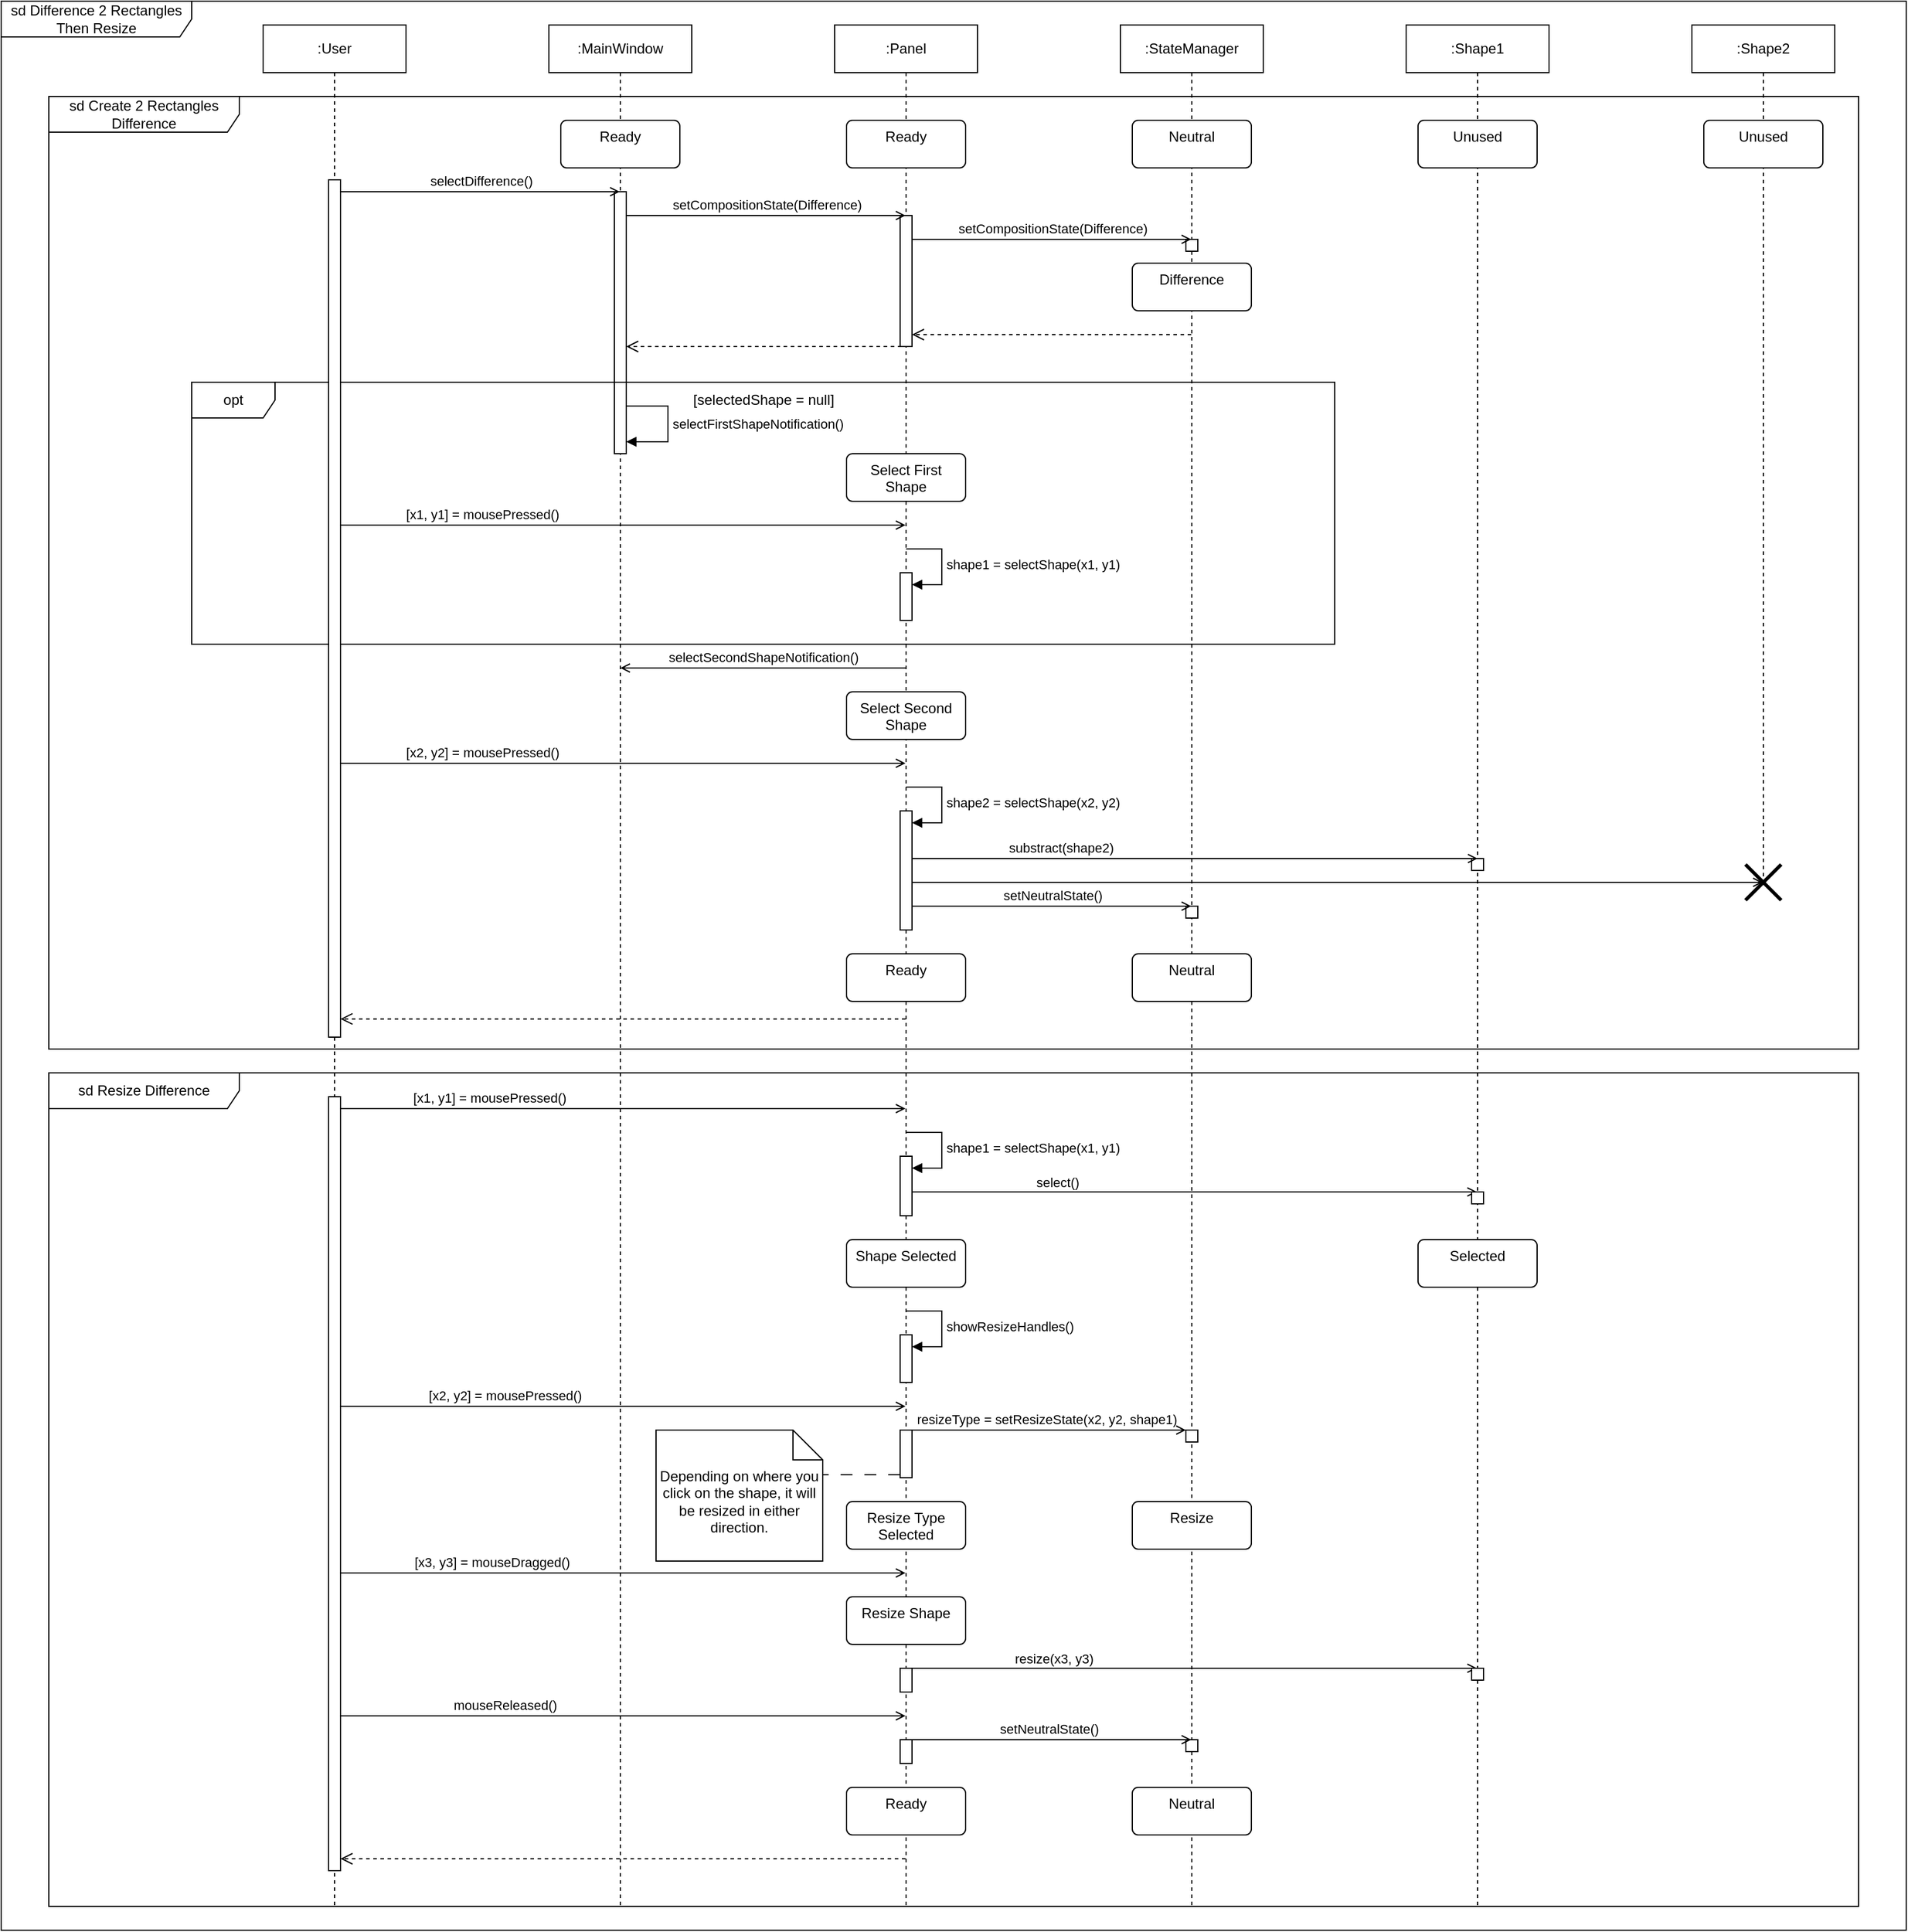 <mxfile version="24.2.5" type="device">
  <diagram name="Page-1" id="2YBvvXClWsGukQMizWep">
    <mxGraphModel dx="2369" dy="1240" grid="1" gridSize="10" guides="1" tooltips="1" connect="1" arrows="1" fold="1" page="1" pageScale="1" pageWidth="850" pageHeight="1100" math="0" shadow="0">
      <root>
        <mxCell id="0" />
        <mxCell id="1" parent="0" />
        <mxCell id="RvZzmOZLVqUPOCZEMB7k-1" value="sd Create 2 Rectangles Difference" style="shape=umlFrame;whiteSpace=wrap;html=1;pointerEvents=0;recursiveResize=0;container=1;collapsible=0;width=160;" parent="1" vertex="1">
          <mxGeometry x="80" y="120" width="1520" height="800" as="geometry" />
        </mxCell>
        <mxCell id="RvZzmOZLVqUPOCZEMB7k-22" value="sd Difference 2 Rectangles Then Resize" style="shape=umlFrame;whiteSpace=wrap;html=1;pointerEvents=0;recursiveResize=0;container=1;collapsible=0;width=160;" parent="1" vertex="1">
          <mxGeometry x="40" y="40" width="1600" height="1620" as="geometry" />
        </mxCell>
        <mxCell id="aM9ryv3xv72pqoxQDRHE-1" value=":User" style="shape=umlLifeline;perimeter=lifelinePerimeter;whiteSpace=wrap;html=1;container=0;dropTarget=0;collapsible=0;recursiveResize=0;outlineConnect=0;portConstraint=eastwest;newEdgeStyle={&quot;edgeStyle&quot;:&quot;elbowEdgeStyle&quot;,&quot;elbow&quot;:&quot;vertical&quot;,&quot;curved&quot;:0,&quot;rounded&quot;:0};" parent="RvZzmOZLVqUPOCZEMB7k-22" vertex="1">
          <mxGeometry x="220" y="20" width="120" height="1580" as="geometry" />
        </mxCell>
        <mxCell id="aM9ryv3xv72pqoxQDRHE-5" value=":MainWindow" style="shape=umlLifeline;perimeter=lifelinePerimeter;whiteSpace=wrap;html=1;container=0;dropTarget=0;collapsible=0;recursiveResize=0;outlineConnect=0;portConstraint=eastwest;newEdgeStyle={&quot;edgeStyle&quot;:&quot;elbowEdgeStyle&quot;,&quot;elbow&quot;:&quot;vertical&quot;,&quot;curved&quot;:0,&quot;rounded&quot;:0};" parent="RvZzmOZLVqUPOCZEMB7k-22" vertex="1">
          <mxGeometry x="460" y="20" width="120" height="1580" as="geometry" />
        </mxCell>
        <mxCell id="_sQcVhnUuHWcyrZq2clb-28" value="&lt;span style=&quot;color: rgba(0, 0, 0, 0); font-family: monospace; font-size: 0px; text-align: start;&quot;&gt;%3CmxGraphModel%3E%3Croot%3E%3CmxCell%20id%3D%220%22%2F%3E%3CmxCell%20id%3D%221%22%20parent%3D%220%22%2F%3E%3CmxCell%20id%3D%222%22%20value%3D%22%22%20style%3D%22html%3D1%3Bpoints%3D%5B%5B0%2C0%2C0%2C0%2C5%5D%2C%5B0%2C1%2C0%2C0%2C-5%5D%2C%5B1%2C0%2C0%2C0%2C5%5D%2C%5B1%2C1%2C0%2C0%2C-5%5D%5D%3Bperimeter%3DorthogonalPerimeter%3BoutlineConnect%3D0%3BtargetShapes%3DumlLifeline%3BportConstraint%3Deastwest%3BnewEdgeStyle%3D%7B%26quot%3Bcurved%26quot%3B%3A0%2C%26quot%3Brounded%26quot%3B%3A0%7D%3B%22%20vertex%3D%221%22%20parent%3D%221%22%3E%3CmxGeometry%20x%3D%22315%22%20y%3D%22180%22%20width%3D%2210%22%20height%3D%22110%22%20as%3D%22geometry%22%2F%3E%3C%2FmxCell%3E%3C%2Froot%3E%3C%2FmxGraphModel%3E&lt;/span&gt;" style="html=1;points=[[0,0,0,0,5],[0,1,0,0,-5],[1,0,0,0,5],[1,1,0,0,-5]];perimeter=orthogonalPerimeter;outlineConnect=0;targetShapes=umlLifeline;portConstraint=eastwest;newEdgeStyle={&quot;curved&quot;:0,&quot;rounded&quot;:0};" parent="aM9ryv3xv72pqoxQDRHE-5" vertex="1">
          <mxGeometry x="55" y="140" width="10" height="220" as="geometry" />
        </mxCell>
        <mxCell id="_sQcVhnUuHWcyrZq2clb-52" value="selectFirstShapeNotification()" style="html=1;align=left;spacingLeft=2;endArrow=block;rounded=0;edgeStyle=orthogonalEdgeStyle;curved=0;rounded=0;" parent="aM9ryv3xv72pqoxQDRHE-5" source="_sQcVhnUuHWcyrZq2clb-28" target="_sQcVhnUuHWcyrZq2clb-28" edge="1">
          <mxGeometry relative="1" as="geometry">
            <mxPoint x="70" y="320" as="sourcePoint" />
            <Array as="points">
              <mxPoint x="100" y="320" />
              <mxPoint x="100" y="350" />
            </Array>
            <mxPoint x="75" y="350" as="targetPoint" />
          </mxGeometry>
        </mxCell>
        <mxCell id="RvZzmOZLVqUPOCZEMB7k-5" value="selectDifference()" style="html=1;verticalAlign=bottom;labelBackgroundColor=none;endArrow=open;endFill=0;rounded=0;" parent="RvZzmOZLVqUPOCZEMB7k-22" source="_sQcVhnUuHWcyrZq2clb-26" target="aM9ryv3xv72pqoxQDRHE-5" edge="1">
          <mxGeometry width="160" relative="1" as="geometry">
            <mxPoint x="280" y="160" as="sourcePoint" />
            <mxPoint x="520" y="160" as="targetPoint" />
            <Array as="points">
              <mxPoint x="400.5" y="160" />
            </Array>
            <mxPoint as="offset" />
          </mxGeometry>
        </mxCell>
        <mxCell id="5ZPEw8xnqNuzQEx_Yz8Z-1" value="Ready" style="html=1;align=center;verticalAlign=top;rounded=1;absoluteArcSize=1;arcSize=10;dashed=0;whiteSpace=wrap;direction=west;movable=1;resizable=1;rotatable=1;deletable=1;editable=1;locked=0;connectable=1;" parent="RvZzmOZLVqUPOCZEMB7k-22" vertex="1">
          <mxGeometry x="470" y="100" width="100" height="40" as="geometry" />
        </mxCell>
        <mxCell id="RvZzmOZLVqUPOCZEMB7k-20" value="sd Resize Difference" style="shape=umlFrame;whiteSpace=wrap;html=1;pointerEvents=0;recursiveResize=0;container=1;collapsible=0;width=160;" parent="RvZzmOZLVqUPOCZEMB7k-22" vertex="1">
          <mxGeometry x="40" y="900" width="1520" height="700" as="geometry" />
        </mxCell>
        <mxCell id="xPb3FiOIvuONXd7DkFFr-1" value="Depending on where you click on the shape, it will be resized in either direction." style="shape=note2;boundedLbl=1;whiteSpace=wrap;html=1;size=25;verticalAlign=top;align=center;" parent="RvZzmOZLVqUPOCZEMB7k-20" vertex="1">
          <mxGeometry x="510" y="300" width="140" height="110" as="geometry" />
        </mxCell>
        <mxCell id="_sQcVhnUuHWcyrZq2clb-43" value="" style="html=1;points=[[0,0,0,0,5],[0,1,0,0,-5],[1,0,0,0,5],[1,1,0,0,-5]];perimeter=orthogonalPerimeter;outlineConnect=0;targetShapes=umlLifeline;portConstraint=eastwest;newEdgeStyle={&quot;curved&quot;:0,&quot;rounded&quot;:0};" parent="RvZzmOZLVqUPOCZEMB7k-20" vertex="1">
          <mxGeometry x="235" y="20" width="10" height="650" as="geometry" />
        </mxCell>
        <mxCell id="RvZzmOZLVqUPOCZEMB7k-43" value="[x1, y1] = mousePressed()" style="html=1;verticalAlign=bottom;labelBackgroundColor=none;endArrow=open;endFill=0;rounded=0;" parent="RvZzmOZLVqUPOCZEMB7k-20" target="cvv2gjDd5h_YezwKQYWX-1" edge="1">
          <mxGeometry x="-0.473" width="160" relative="1" as="geometry">
            <mxPoint x="244.998" y="30" as="sourcePoint" />
            <mxPoint x="484.19" y="30" as="targetPoint" />
            <Array as="points">
              <mxPoint x="371.7" y="30" />
            </Array>
            <mxPoint as="offset" />
          </mxGeometry>
        </mxCell>
        <mxCell id="_sQcVhnUuHWcyrZq2clb-44" value="select()" style="html=1;verticalAlign=bottom;labelBackgroundColor=none;endArrow=open;endFill=0;rounded=0;" parent="RvZzmOZLVqUPOCZEMB7k-20" edge="1">
          <mxGeometry x="-0.487" y="-1" width="160" relative="1" as="geometry">
            <mxPoint x="725.0" y="100.0" as="sourcePoint" />
            <mxPoint x="1199.5" y="100.0" as="targetPoint" />
            <Array as="points">
              <mxPoint x="846.7" y="100" />
            </Array>
            <mxPoint as="offset" />
          </mxGeometry>
        </mxCell>
        <mxCell id="RvZzmOZLVqUPOCZEMB7k-57" value="[x3, y3] = mouseDragged()" style="html=1;verticalAlign=bottom;labelBackgroundColor=none;endArrow=open;endFill=0;rounded=0;" parent="RvZzmOZLVqUPOCZEMB7k-20" edge="1">
          <mxGeometry x="-0.466" width="160" relative="1" as="geometry">
            <mxPoint x="245.004" y="420" as="sourcePoint" />
            <mxPoint x="719.5" y="420.0" as="targetPoint" />
            <Array as="points">
              <mxPoint x="371.68" y="420" />
            </Array>
            <mxPoint as="offset" />
          </mxGeometry>
        </mxCell>
        <mxCell id="RvZzmOZLVqUPOCZEMB7k-53" value="[x2, y2] = mousePressed()" style="html=1;verticalAlign=bottom;labelBackgroundColor=none;endArrow=open;endFill=0;rounded=0;" parent="RvZzmOZLVqUPOCZEMB7k-20" edge="1">
          <mxGeometry x="-0.42" width="160" relative="1" as="geometry">
            <mxPoint x="245.004" y="280" as="sourcePoint" />
            <mxPoint x="719.51" y="280.0" as="targetPoint" />
            <Array as="points">
              <mxPoint x="382.69" y="280" />
            </Array>
            <mxPoint as="offset" />
          </mxGeometry>
        </mxCell>
        <mxCell id="_sQcVhnUuHWcyrZq2clb-68" value="resize(x3, y3)" style="html=1;verticalAlign=bottom;labelBackgroundColor=none;endArrow=open;endFill=0;rounded=0;" parent="RvZzmOZLVqUPOCZEMB7k-20" target="_sQcVhnUuHWcyrZq2clb-8" edge="1">
          <mxGeometry x="-0.487" y="-1" width="160" relative="1" as="geometry">
            <mxPoint x="721.0" y="500.0" as="sourcePoint" />
            <mxPoint x="1195.5" y="500.0" as="targetPoint" />
            <Array as="points">
              <mxPoint x="842.7" y="500" />
            </Array>
            <mxPoint as="offset" />
          </mxGeometry>
        </mxCell>
        <mxCell id="_sQcVhnUuHWcyrZq2clb-70" value="mouseReleased()" style="html=1;verticalAlign=bottom;labelBackgroundColor=none;endArrow=open;endFill=0;rounded=0;" parent="RvZzmOZLVqUPOCZEMB7k-20" edge="1">
          <mxGeometry x="-0.42" width="160" relative="1" as="geometry">
            <mxPoint x="245.004" y="540" as="sourcePoint" />
            <mxPoint x="719.51" y="540.0" as="targetPoint" />
            <Array as="points">
              <mxPoint x="382.69" y="540" />
            </Array>
            <mxPoint as="offset" />
          </mxGeometry>
        </mxCell>
        <mxCell id="_sQcVhnUuHWcyrZq2clb-78" value="" style="html=1;verticalAlign=bottom;endArrow=open;dashed=1;endSize=8;curved=0;rounded=0;" parent="RvZzmOZLVqUPOCZEMB7k-20" target="_sQcVhnUuHWcyrZq2clb-43" edge="1">
          <mxGeometry relative="1" as="geometry">
            <mxPoint x="719.5" y="660" as="sourcePoint" />
            <mxPoint x="245" y="660" as="targetPoint" />
          </mxGeometry>
        </mxCell>
        <mxCell id="cvv2gjDd5h_YezwKQYWX-1" value=":Panel" style="shape=umlLifeline;perimeter=lifelinePerimeter;whiteSpace=wrap;html=1;container=0;dropTarget=0;collapsible=0;recursiveResize=0;outlineConnect=0;portConstraint=eastwest;newEdgeStyle={&quot;edgeStyle&quot;:&quot;elbowEdgeStyle&quot;,&quot;elbow&quot;:&quot;vertical&quot;,&quot;curved&quot;:0,&quot;rounded&quot;:0};" parent="RvZzmOZLVqUPOCZEMB7k-22" vertex="1">
          <mxGeometry x="700" y="20" width="120" height="1580" as="geometry" />
        </mxCell>
        <mxCell id="_sQcVhnUuHWcyrZq2clb-7" value="" style="html=1;points=[[0,0,0,0,5],[0,1,0,0,-5],[1,0,0,0,5],[1,1,0,0,-5]];perimeter=orthogonalPerimeter;outlineConnect=0;targetShapes=umlLifeline;portConstraint=eastwest;newEdgeStyle={&quot;curved&quot;:0,&quot;rounded&quot;:0};" parent="cvv2gjDd5h_YezwKQYWX-1" vertex="1">
          <mxGeometry x="55" y="660" width="10" height="100" as="geometry" />
        </mxCell>
        <mxCell id="_sQcVhnUuHWcyrZq2clb-29" value="&lt;span style=&quot;color: rgba(0, 0, 0, 0); font-family: monospace; font-size: 0px; text-align: start;&quot;&gt;%3CmxGraphModel%3E%3Croot%3E%3CmxCell%20id%3D%220%22%2F%3E%3CmxCell%20id%3D%221%22%20parent%3D%220%22%2F%3E%3CmxCell%20id%3D%222%22%20value%3D%22%22%20style%3D%22html%3D1%3Bpoints%3D%5B%5B0%2C0%2C0%2C0%2C5%5D%2C%5B0%2C1%2C0%2C0%2C-5%5D%2C%5B1%2C0%2C0%2C0%2C5%5D%2C%5B1%2C1%2C0%2C0%2C-5%5D%5D%3Bperimeter%3DorthogonalPerimeter%3BoutlineConnect%3D0%3BtargetShapes%3DumlLifeline%3BportConstraint%3Deastwest%3BnewEdgeStyle%3D%7B%26quot%3Bcurved%26quot%3B%3A0%2C%26quot%3Brounded%26quot%3B%3A0%7D%3B%22%20vertex%3D%221%22%20parent%3D%221%22%3E%3CmxGeometry%20x%3D%22315%22%20y%3D%22180%22%20width%3D%2210%22%20height%3D%22110%22%20as%3D%22geometry%22%2F%3E%3C%2FmxCell%3E%3C%2Froot%3E%3C%2FmxGraphModel%3E&lt;/span&gt;&lt;span style=&quot;color: rgba(0, 0, 0, 0); font-family: monospace; font-size: 0px; text-align: start;&quot;&gt;%3CmxGraphModel%3E%3Croot%3E%3CmxCell%20id%3D%220%22%2F%3E%3CmxCell%20id%3D%221%22%20parent%3D%220%22%2F%3E%3CmxCell%20id%3D%222%22%20value%3D%22%22%20style%3D%22html%3D1%3Bpoints%3D%5B%5B0%2C0%2C0%2C0%2C5%5D%2C%5B0%2C1%2C0%2C0%2C-5%5D%2C%5B1%2C0%2C0%2C0%2C5%5D%2C%5B1%2C1%2C0%2C0%2C-5%5D%5D%3Bperimeter%3DorthogonalPerimeter%3BoutlineConnect%3D0%3BtargetShapes%3DumlLifeline%3BportConstraint%3Deastwest%3BnewEdgeStyle%3D%7B%26quot%3Bcurved%26quot%3B%3A0%2C%26quot%3Brounded%26quot%3B%3A0%7D%3B%22%20vertex%3D%221%22%20parent%3D%221%22%3E%3CmxGeometry%20x%3D%22315%22%20y%3D%22180%22%20width%3D%2210%22%20height%3D%22110%22%20as%3D%22geometry%22%2F%3E%3C%2FmxCell%3E%3C%2Froot%3E%3C%2FmxGraphModel%3E&lt;/span&gt;" style="html=1;points=[[0,0,0,0,5],[0,1,0,0,-5],[1,0,0,0,5],[1,1,0,0,-5]];perimeter=orthogonalPerimeter;outlineConnect=0;targetShapes=umlLifeline;portConstraint=eastwest;newEdgeStyle={&quot;curved&quot;:0,&quot;rounded&quot;:0};" parent="cvv2gjDd5h_YezwKQYWX-1" vertex="1">
          <mxGeometry x="55" y="160" width="10" height="110" as="geometry" />
        </mxCell>
        <mxCell id="RvZzmOZLVqUPOCZEMB7k-44" value="&lt;span style=&quot;color: rgba(0, 0, 0, 0); font-family: monospace; font-size: 0px; text-align: start;&quot;&gt;%3CmxGraphModel%3E%3Croot%3E%3CmxCell%20id%3D%220%22%2F%3E%3CmxCell%20id%3D%221%22%20parent%3D%220%22%2F%3E%3CmxCell%20id%3D%222%22%20value%3D%22setNeutralState()%22%20style%3D%22html%3D1%3BverticalAlign%3Dbottom%3BlabelBackgroundColor%3Dnone%3BendArrow%3Dopen%3BendFill%3D0%3Brounded%3D0%3B%22%20edge%3D%221%22%20parent%3D%221%22%3E%3CmxGeometry%20width%3D%22160%22%20relative%3D%221%22%20as%3D%22geometry%22%3E%3CmxPoint%20x%3D%22805%22%20y%3D%22800%22%20as%3D%22sourcePoint%22%2F%3E%3CmxPoint%20x%3D%221040%22%20y%3D%22800%22%20as%3D%22targetPoint%22%2F%3E%3CArray%20as%3D%22points%22%3E%3CmxPoint%20x%3D%22931.33%22%20y%3D%22800%22%2F%3E%3C%2FArray%3E%3CmxPoint%20as%3D%22offset%22%2F%3E%3C%2FmxGeometry%3E%3C%2FmxCell%3E%3C%2Froot%3E%3C%2FmxGraphModel%3E&lt;/span&gt;&lt;span style=&quot;color: rgba(0, 0, 0, 0); font-family: monospace; font-size: 0px; text-align: start;&quot;&gt;%3CmxGraphModel%3E%3Croot%3E%3CmxCell%20id%3D%220%22%2F%3E%3CmxCell%20id%3D%221%22%20parent%3D%220%22%2F%3E%3CmxCell%20id%3D%222%22%20value%3D%22setNeutralState()%22%20style%3D%22html%3D1%3BverticalAlign%3Dbottom%3BlabelBackgroundColor%3Dnone%3BendArrow%3Dopen%3BendFill%3D0%3Brounded%3D0%3B%22%20edge%3D%221%22%20parent%3D%221%22%3E%3CmxGeometry%20width%3D%22160%22%20relative%3D%221%22%20as%3D%22geometry%22%3E%3CmxPoint%20x%3D%22805%22%20y%3D%22800%22%20as%3D%22sourcePoint%22%2F%3E%3CmxPoint%20x%3D%221040%22%20y%3D%22800%22%20as%3D%22targetPoint%22%2F%3E%3CArray%20as%3D%22points%22%3E%3CmxPoint%20x%3D%22931.33%22%20y%3D%22800%22%2F%3E%3C%2FArray%3E%3CmxPoint%20as%3D%22offset%22%2F%3E%3C%2FmxGeometry%3E%3C%2FmxCell%3E%3C%2Froot%3E%3C%2FmxGraphModel%3E&lt;/span&gt;&lt;span style=&quot;color: rgba(0, 0, 0, 0); font-family: monospace; font-size: 0px; text-align: start;&quot;&gt;%3CmxGraphModel%3E%3Croot%3E%3CmxCell%20id%3D%220%22%2F%3E%3CmxCell%20id%3D%221%22%20parent%3D%220%22%2F%3E%3CmxCell%20id%3D%222%22%20value%3D%22setNeutralState()%22%20style%3D%22html%3D1%3BverticalAlign%3Dbottom%3BlabelBackgroundColor%3Dnone%3BendArrow%3Dopen%3BendFill%3D0%3Brounded%3D0%3B%22%20edge%3D%221%22%20parent%3D%221%22%3E%3CmxGeometry%20width%3D%22160%22%20relative%3D%221%22%20as%3D%22geometry%22%3E%3CmxPoint%20x%3D%22805%22%20y%3D%22800%22%20as%3D%22sourcePoint%22%2F%3E%3CmxPoint%20x%3D%221040%22%20y%3D%22800%22%20as%3D%22targetPoint%22%2F%3E%3CArray%20as%3D%22points%22%3E%3CmxPoint%20x%3D%22931.33%22%20y%3D%22800%22%2F%3E%3C%2FArray%3E%3CmxPoint%20as%3D%22offset%22%2F%3E%3C%2FmxGeometry%3E%3C%2FmxCell%3E%3C%2Froot%3E%3C%2FmxGraphModel%3E&lt;/span&gt;" style="html=1;points=[[0,0,0,0,5],[0,1,0,0,-5],[1,0,0,0,5],[1,1,0,0,-5]];perimeter=orthogonalPerimeter;outlineConnect=0;targetShapes=umlLifeline;portConstraint=eastwest;newEdgeStyle={&quot;curved&quot;:0,&quot;rounded&quot;:0};" parent="cvv2gjDd5h_YezwKQYWX-1" vertex="1">
          <mxGeometry x="55" y="950" width="10" height="50" as="geometry" />
        </mxCell>
        <mxCell id="_sQcVhnUuHWcyrZq2clb-58" value="&lt;span style=&quot;color: rgba(0, 0, 0, 0); font-family: monospace; font-size: 0px; text-align: start;&quot;&gt;%3CmxGraphModel%3E%3Croot%3E%3CmxCell%20id%3D%220%22%2F%3E%3CmxCell%20id%3D%221%22%20parent%3D%220%22%2F%3E%3CmxCell%20id%3D%222%22%20value%3D%22%5Bx2%2C%20y2%5D%20%3D%20click()%22%20style%3D%22html%3D1%3BverticalAlign%3Dbottom%3BlabelBackgroundColor%3Dnone%3BendArrow%3Dopen%3BendFill%3D0%3Brounded%3D0%3B%22%20edge%3D%221%22%20parent%3D%221%22%3E%3CmxGeometry%20x%3D%22-0.42%22%20width%3D%22160%22%20relative%3D%221%22%20as%3D%22geometry%22%3E%3CmxPoint%20x%3D%22324.994%22%20y%3D%221160%22%20as%3D%22sourcePoint%22%2F%3E%3CmxPoint%20x%3D%22800%22%20y%3D%221160%22%20as%3D%22targetPoint%22%2F%3E%3CArray%20as%3D%22points%22%3E%3CmxPoint%20x%3D%22462.68%22%20y%3D%221160%22%2F%3E%3C%2FArray%3E%3CmxPoint%20as%3D%22offset%22%2F%3E%3C%2FmxGeometry%3E%3C%2FmxCell%3E%3C%2Froot%3E%3C%2FmxGraphModel%3E&lt;/span&gt;" style="html=1;points=[[0,0,0,0,5],[0,1,0,0,-5],[1,0,0,0,5],[1,1,0,0,-5]];perimeter=orthogonalPerimeter;outlineConnect=0;targetShapes=umlLifeline;portConstraint=eastwest;newEdgeStyle={&quot;curved&quot;:0,&quot;rounded&quot;:0};" parent="cvv2gjDd5h_YezwKQYWX-1" vertex="1">
          <mxGeometry x="55" y="1180" width="10" height="40" as="geometry" />
        </mxCell>
        <mxCell id="_sQcVhnUuHWcyrZq2clb-67" value="&lt;span style=&quot;color: rgba(0, 0, 0, 0); font-family: monospace; font-size: 0px; text-align: start;&quot;&gt;%3CmxGraphModel%3E%3Croot%3E%3CmxCell%20id%3D%220%22%2F%3E%3CmxCell%20id%3D%221%22%20parent%3D%220%22%2F%3E%3CmxCell%20id%3D%222%22%20value%3D%22setNeutralState()%22%20style%3D%22html%3D1%3BverticalAlign%3Dbottom%3BlabelBackgroundColor%3Dnone%3BendArrow%3Dopen%3BendFill%3D0%3Brounded%3D0%3B%22%20edge%3D%221%22%20parent%3D%221%22%3E%3CmxGeometry%20width%3D%22160%22%20relative%3D%221%22%20as%3D%22geometry%22%3E%3CmxPoint%20x%3D%22805%22%20y%3D%22800%22%20as%3D%22sourcePoint%22%2F%3E%3CmxPoint%20x%3D%221040%22%20y%3D%22800%22%20as%3D%22targetPoint%22%2F%3E%3CArray%20as%3D%22points%22%3E%3CmxPoint%20x%3D%22931.33%22%20y%3D%22800%22%2F%3E%3C%2FArray%3E%3CmxPoint%20as%3D%22offset%22%2F%3E%3C%2FmxGeometry%3E%3C%2FmxCell%3E%3C%2Froot%3E%3C%2FmxGraphModel%3E&lt;/span&gt;&lt;span style=&quot;color: rgba(0, 0, 0, 0); font-family: monospace; font-size: 0px; text-align: start;&quot;&gt;%3CmxGraphModel%3E%3Croot%3E%3CmxCell%20id%3D%220%22%2F%3E%3CmxCell%20id%3D%221%22%20parent%3D%220%22%2F%3E%3CmxCell%20id%3D%222%22%20value%3D%22setNeutralState()%22%20style%3D%22html%3D1%3BverticalAlign%3Dbottom%3BlabelBackgroundColor%3Dnone%3BendArrow%3Dopen%3BendFill%3D0%3Brounded%3D0%3B%22%20edge%3D%221%22%20parent%3D%221%22%3E%3CmxGeometry%20width%3D%22160%22%20relative%3D%221%22%20as%3D%22geometry%22%3E%3CmxPoint%20x%3D%22805%22%20y%3D%22800%22%20as%3D%22sourcePoint%22%2F%3E%3CmxPoint%20x%3D%221040%22%20y%3D%22800%22%20as%3D%22targetPoint%22%2F%3E%3CArray%20as%3D%22points%22%3E%3CmxPoint%20x%3D%22931.33%22%20y%3D%22800%22%2F%3E%3C%2FArray%3E%3CmxPoint%20as%3D%22offset%22%2F%3E%3C%2FmxGeometry%3E%3C%2FmxCell%3E%3C%2Froot%3E%3C%2FmxGraphModel%3E&lt;/span&gt;&lt;span style=&quot;color: rgba(0, 0, 0, 0); font-family: monospace; font-size: 0px; text-align: start;&quot;&gt;%3CmxGraphModel%3E%3Croot%3E%3CmxCell%20id%3D%220%22%2F%3E%3CmxCell%20id%3D%221%22%20parent%3D%220%22%2F%3E%3CmxCell%20id%3D%222%22%20value%3D%22setNeutralState()%22%20style%3D%22html%3D1%3BverticalAlign%3Dbottom%3BlabelBackgroundColor%3Dnone%3BendArrow%3Dopen%3BendFill%3D0%3Brounded%3D0%3B%22%20edge%3D%221%22%20parent%3D%221%22%3E%3CmxGeometry%20width%3D%22160%22%20relative%3D%221%22%20as%3D%22geometry%22%3E%3CmxPoint%20x%3D%22805%22%20y%3D%22800%22%20as%3D%22sourcePoint%22%2F%3E%3CmxPoint%20x%3D%221040%22%20y%3D%22800%22%20as%3D%22targetPoint%22%2F%3E%3CArray%20as%3D%22points%22%3E%3CmxPoint%20x%3D%22931.33%22%20y%3D%22800%22%2F%3E%3C%2FArray%3E%3CmxPoint%20as%3D%22offset%22%2F%3E%3C%2FmxGeometry%3E%3C%2FmxCell%3E%3C%2Froot%3E%3C%2FmxGraphModel%3E&lt;/span&gt;" style="html=1;points=[[0,0,0,0,5],[0,1,0,0,-5],[1,0,0,0,5],[1,1,0,0,-5]];perimeter=orthogonalPerimeter;outlineConnect=0;targetShapes=umlLifeline;portConstraint=eastwest;newEdgeStyle={&quot;curved&quot;:0,&quot;rounded&quot;:0};" parent="cvv2gjDd5h_YezwKQYWX-1" vertex="1">
          <mxGeometry x="55" y="1100" width="10" height="40" as="geometry" />
        </mxCell>
        <mxCell id="_sQcVhnUuHWcyrZq2clb-72" value="&lt;span style=&quot;color: rgba(0, 0, 0, 0); font-family: monospace; font-size: 0px; text-align: start;&quot;&gt;%3CmxGraphModel%3E%3Croot%3E%3CmxCell%20id%3D%220%22%2F%3E%3CmxCell%20id%3D%221%22%20parent%3D%220%22%2F%3E%3CmxCell%20id%3D%222%22%20value%3D%22setNeutralState()%22%20style%3D%22html%3D1%3BverticalAlign%3Dbottom%3BlabelBackgroundColor%3Dnone%3BendArrow%3Dopen%3BendFill%3D0%3Brounded%3D0%3B%22%20edge%3D%221%22%20parent%3D%221%22%3E%3CmxGeometry%20width%3D%22160%22%20relative%3D%221%22%20as%3D%22geometry%22%3E%3CmxPoint%20x%3D%22805%22%20y%3D%22800%22%20as%3D%22sourcePoint%22%2F%3E%3CmxPoint%20x%3D%221040%22%20y%3D%22800%22%20as%3D%22targetPoint%22%2F%3E%3CArray%20as%3D%22points%22%3E%3CmxPoint%20x%3D%22931.33%22%20y%3D%22800%22%2F%3E%3C%2FArray%3E%3CmxPoint%20as%3D%22offset%22%2F%3E%3C%2FmxGeometry%3E%3C%2FmxCell%3E%3C%2Froot%3E%3C%2FmxGraphModel%3E&lt;/span&gt;&lt;span style=&quot;color: rgba(0, 0, 0, 0); font-family: monospace; font-size: 0px; text-align: start;&quot;&gt;%3CmxGraphModel%3E%3Croot%3E%3CmxCell%20id%3D%220%22%2F%3E%3CmxCell%20id%3D%221%22%20parent%3D%220%22%2F%3E%3CmxCell%20id%3D%222%22%20value%3D%22setNeutralState()%22%20style%3D%22html%3D1%3BverticalAlign%3Dbottom%3BlabelBackgroundColor%3Dnone%3BendArrow%3Dopen%3BendFill%3D0%3Brounded%3D0%3B%22%20edge%3D%221%22%20parent%3D%221%22%3E%3CmxGeometry%20width%3D%22160%22%20relative%3D%221%22%20as%3D%22geometry%22%3E%3CmxPoint%20x%3D%22805%22%20y%3D%22800%22%20as%3D%22sourcePoint%22%2F%3E%3CmxPoint%20x%3D%221040%22%20y%3D%22800%22%20as%3D%22targetPoint%22%2F%3E%3CArray%20as%3D%22points%22%3E%3CmxPoint%20x%3D%22931.33%22%20y%3D%22800%22%2F%3E%3C%2FArray%3E%3CmxPoint%20as%3D%22offset%22%2F%3E%3C%2FmxGeometry%3E%3C%2FmxCell%3E%3C%2Froot%3E%3C%2FmxGraphModel%3E&lt;/span&gt;&lt;span style=&quot;color: rgba(0, 0, 0, 0); font-family: monospace; font-size: 0px; text-align: start;&quot;&gt;%3CmxGraphModel%3E%3Croot%3E%3CmxCell%20id%3D%220%22%2F%3E%3CmxCell%20id%3D%221%22%20parent%3D%220%22%2F%3E%3CmxCell%20id%3D%222%22%20value%3D%22setNeutralState()%22%20style%3D%22html%3D1%3BverticalAlign%3Dbottom%3BlabelBackgroundColor%3Dnone%3BendArrow%3Dopen%3BendFill%3D0%3Brounded%3D0%3B%22%20edge%3D%221%22%20parent%3D%221%22%3E%3CmxGeometry%20width%3D%22160%22%20relative%3D%221%22%20as%3D%22geometry%22%3E%3CmxPoint%20x%3D%22805%22%20y%3D%22800%22%20as%3D%22sourcePoint%22%2F%3E%3CmxPoint%20x%3D%221040%22%20y%3D%22800%22%20as%3D%22targetPoint%22%2F%3E%3CArray%20as%3D%22points%22%3E%3CmxPoint%20x%3D%22931.33%22%20y%3D%22800%22%2F%3E%3C%2FArray%3E%3CmxPoint%20as%3D%22offset%22%2F%3E%3C%2FmxGeometry%3E%3C%2FmxCell%3E%3C%2Froot%3E%3C%2FmxGraphModel%3E&lt;/span&gt;" style="html=1;points=[[0,0,0,0,5],[0,1,0,0,-5],[1,0,0,0,5],[1,1,0,0,-5]];perimeter=orthogonalPerimeter;outlineConnect=0;targetShapes=umlLifeline;portConstraint=eastwest;newEdgeStyle={&quot;curved&quot;:0,&quot;rounded&quot;:0};" parent="cvv2gjDd5h_YezwKQYWX-1" vertex="1">
          <mxGeometry x="55" y="1380" width="10" height="20" as="geometry" />
        </mxCell>
        <mxCell id="_sQcVhnUuHWcyrZq2clb-74" value="&lt;span style=&quot;color: rgba(0, 0, 0, 0); font-family: monospace; font-size: 0px; text-align: start;&quot;&gt;%3CmxGraphModel%3E%3Croot%3E%3CmxCell%20id%3D%220%22%2F%3E%3CmxCell%20id%3D%221%22%20parent%3D%220%22%2F%3E%3CmxCell%20id%3D%222%22%20value%3D%22setNeutralState()%22%20style%3D%22html%3D1%3BverticalAlign%3Dbottom%3BlabelBackgroundColor%3Dnone%3BendArrow%3Dopen%3BendFill%3D0%3Brounded%3D0%3B%22%20edge%3D%221%22%20parent%3D%221%22%3E%3CmxGeometry%20width%3D%22160%22%20relative%3D%221%22%20as%3D%22geometry%22%3E%3CmxPoint%20x%3D%22805%22%20y%3D%22800%22%20as%3D%22sourcePoint%22%2F%3E%3CmxPoint%20x%3D%221040%22%20y%3D%22800%22%20as%3D%22targetPoint%22%2F%3E%3CArray%20as%3D%22points%22%3E%3CmxPoint%20x%3D%22931.33%22%20y%3D%22800%22%2F%3E%3C%2FArray%3E%3CmxPoint%20as%3D%22offset%22%2F%3E%3C%2FmxGeometry%3E%3C%2FmxCell%3E%3C%2Froot%3E%3C%2FmxGraphModel%3E&lt;/span&gt;&lt;span style=&quot;color: rgba(0, 0, 0, 0); font-family: monospace; font-size: 0px; text-align: start;&quot;&gt;%3CmxGraphModel%3E%3Croot%3E%3CmxCell%20id%3D%220%22%2F%3E%3CmxCell%20id%3D%221%22%20parent%3D%220%22%2F%3E%3CmxCell%20id%3D%222%22%20value%3D%22setNeutralState()%22%20style%3D%22html%3D1%3BverticalAlign%3Dbottom%3BlabelBackgroundColor%3Dnone%3BendArrow%3Dopen%3BendFill%3D0%3Brounded%3D0%3B%22%20edge%3D%221%22%20parent%3D%221%22%3E%3CmxGeometry%20width%3D%22160%22%20relative%3D%221%22%20as%3D%22geometry%22%3E%3CmxPoint%20x%3D%22805%22%20y%3D%22800%22%20as%3D%22sourcePoint%22%2F%3E%3CmxPoint%20x%3D%221040%22%20y%3D%22800%22%20as%3D%22targetPoint%22%2F%3E%3CArray%20as%3D%22points%22%3E%3CmxPoint%20x%3D%22931.33%22%20y%3D%22800%22%2F%3E%3C%2FArray%3E%3CmxPoint%20as%3D%22offset%22%2F%3E%3C%2FmxGeometry%3E%3C%2FmxCell%3E%3C%2Froot%3E%3C%2FmxGraphModel%3E&lt;/span&gt;&lt;span style=&quot;color: rgba(0, 0, 0, 0); font-family: monospace; font-size: 0px; text-align: start;&quot;&gt;%3CmxGraphModel%3E%3Croot%3E%3CmxCell%20id%3D%220%22%2F%3E%3CmxCell%20id%3D%221%22%20parent%3D%220%22%2F%3E%3CmxCell%20id%3D%222%22%20value%3D%22setNeutralState()%22%20style%3D%22html%3D1%3BverticalAlign%3Dbottom%3BlabelBackgroundColor%3Dnone%3BendArrow%3Dopen%3BendFill%3D0%3Brounded%3D0%3B%22%20edge%3D%221%22%20parent%3D%221%22%3E%3CmxGeometry%20width%3D%22160%22%20relative%3D%221%22%20as%3D%22geometry%22%3E%3CmxPoint%20x%3D%22805%22%20y%3D%22800%22%20as%3D%22sourcePoint%22%2F%3E%3CmxPoint%20x%3D%221040%22%20y%3D%22800%22%20as%3D%22targetPoint%22%2F%3E%3CArray%20as%3D%22points%22%3E%3CmxPoint%20x%3D%22931.33%22%20y%3D%22800%22%2F%3E%3C%2FArray%3E%3CmxPoint%20as%3D%22offset%22%2F%3E%3C%2FmxGeometry%3E%3C%2FmxCell%3E%3C%2Froot%3E%3C%2FmxGraphModel%3E&lt;/span&gt;" style="html=1;points=[[0,0,0,0,5],[0,1,0,0,-5],[1,0,0,0,5],[1,1,0,0,-5]];perimeter=orthogonalPerimeter;outlineConnect=0;targetShapes=umlLifeline;portConstraint=eastwest;newEdgeStyle={&quot;curved&quot;:0,&quot;rounded&quot;:0};" parent="cvv2gjDd5h_YezwKQYWX-1" vertex="1">
          <mxGeometry x="55" y="1440" width="10" height="20" as="geometry" />
        </mxCell>
        <mxCell id="cvv2gjDd5h_YezwKQYWX-6" value="Ready" style="html=1;align=center;verticalAlign=top;rounded=1;absoluteArcSize=1;arcSize=10;dashed=0;whiteSpace=wrap;direction=west;movable=1;resizable=1;rotatable=1;deletable=1;editable=1;locked=0;connectable=1;" parent="RvZzmOZLVqUPOCZEMB7k-22" vertex="1">
          <mxGeometry x="710" y="100" width="100" height="40" as="geometry" />
        </mxCell>
        <mxCell id="cvv2gjDd5h_YezwKQYWX-7" value="setCompositionState(Difference)" style="html=1;verticalAlign=bottom;labelBackgroundColor=none;endArrow=open;endFill=0;rounded=0;" parent="RvZzmOZLVqUPOCZEMB7k-22" source="_sQcVhnUuHWcyrZq2clb-28" target="cvv2gjDd5h_YezwKQYWX-1" edge="1">
          <mxGeometry width="160" relative="1" as="geometry">
            <mxPoint x="520" y="180" as="sourcePoint" />
            <mxPoint x="760" y="180" as="targetPoint" />
            <Array as="points">
              <mxPoint x="640.5" y="180" />
            </Array>
            <mxPoint as="offset" />
          </mxGeometry>
        </mxCell>
        <mxCell id="cvv2gjDd5h_YezwKQYWX-8" value=":StateManager" style="shape=umlLifeline;perimeter=lifelinePerimeter;whiteSpace=wrap;html=1;container=0;dropTarget=0;collapsible=0;recursiveResize=0;outlineConnect=0;portConstraint=eastwest;newEdgeStyle={&quot;edgeStyle&quot;:&quot;elbowEdgeStyle&quot;,&quot;elbow&quot;:&quot;vertical&quot;,&quot;curved&quot;:0,&quot;rounded&quot;:0};" parent="RvZzmOZLVqUPOCZEMB7k-22" vertex="1">
          <mxGeometry x="940" y="20" width="120" height="1580" as="geometry" />
        </mxCell>
        <mxCell id="_sQcVhnUuHWcyrZq2clb-30" value="&lt;span style=&quot;color: rgba(0, 0, 0, 0); font-family: monospace; font-size: 0px; text-align: start;&quot;&gt;%3CmxGraphModel%3E%3Croot%3E%3CmxCell%20id%3D%220%22%2F%3E%3CmxCell%20id%3D%221%22%20parent%3D%220%22%2F%3E%3CmxCell%20id%3D%222%22%20value%3D%22%22%20style%3D%22html%3D1%3Bpoints%3D%5B%5B0%2C0%2C0%2C0%2C5%5D%2C%5B0%2C1%2C0%2C0%2C-5%5D%2C%5B1%2C0%2C0%2C0%2C5%5D%2C%5B1%2C1%2C0%2C0%2C-5%5D%5D%3Bperimeter%3DorthogonalPerimeter%3BoutlineConnect%3D0%3BtargetShapes%3DumlLifeline%3BportConstraint%3Deastwest%3BnewEdgeStyle%3D%7B%26quot%3Bcurved%26quot%3B%3A0%2C%26quot%3Brounded%26quot%3B%3A0%7D%3B%22%20vertex%3D%221%22%20parent%3D%221%22%3E%3CmxGeometry%20x%3D%22315%22%20y%3D%22180%22%20width%3D%2210%22%20height%3D%22110%22%20as%3D%22geometry%22%2F%3E%3C%2FmxCell%3E%3C%2Froot%3E%3C%2FmxGraphModel%3E&lt;/span&gt;&lt;span style=&quot;color: rgba(0, 0, 0, 0); font-family: monospace; font-size: 0px; text-align: start;&quot;&gt;%3CmxGraphModel%3E%3Croot%3E%3CmxCell%20id%3D%220%22%2F%3E%3CmxCell%20id%3D%221%22%20parent%3D%220%22%2F%3E%3CmxCell%20id%3D%222%22%20value%3D%22%22%20style%3D%22html%3D1%3Bpoints%3D%5B%5B0%2C0%2C0%2C0%2C5%5D%2C%5B0%2C1%2C0%2C0%2C-5%5D%2C%5B1%2C0%2C0%2C0%2C5%5D%2C%5B1%2C1%2C0%2C0%2C-5%5D%5D%3Bperimeter%3DorthogonalPerimeter%3BoutlineConnect%3D0%3BtargetShapes%3DumlLifeline%3BportConstraint%3Deastwest%3BnewEdgeStyle%3D%7B%26quot%3Bcurved%26quot%3B%3A0%2C%26quot%3Brounded%26quot%3B%3A0%7D%3B%22%20vertex%3D%221%22%20parent%3D%221%22%3E%3CmxGeometry%20x%3D%22315%22%20y%3D%22180%22%20width%3D%2210%22%20height%3D%22110%22%20as%3D%22geometry%22%2F%3E%3C%2FmxCell%3E%3C%2Froot%3E%3C%2FmxGraphModel%3E&lt;/span&gt;" style="html=1;points=[[0,0,0,0,5],[0,1,0,0,-5],[1,0,0,0,5],[1,1,0,0,-5]];perimeter=orthogonalPerimeter;outlineConnect=0;targetShapes=umlLifeline;portConstraint=eastwest;newEdgeStyle={&quot;curved&quot;:0,&quot;rounded&quot;:0};" parent="cvv2gjDd5h_YezwKQYWX-8" vertex="1">
          <mxGeometry x="55" y="180" width="10" height="10" as="geometry" />
        </mxCell>
        <mxCell id="_sQcVhnUuHWcyrZq2clb-49" value="" style="html=1;points=[[0,0,0,0,5],[0,1,0,0,-5],[1,0,0,0,5],[1,1,0,0,-5]];perimeter=orthogonalPerimeter;outlineConnect=0;targetShapes=umlLifeline;portConstraint=eastwest;newEdgeStyle={&quot;curved&quot;:0,&quot;rounded&quot;:0};" parent="cvv2gjDd5h_YezwKQYWX-8" vertex="1">
          <mxGeometry x="55" y="740" width="10" height="10" as="geometry" />
        </mxCell>
        <mxCell id="_sQcVhnUuHWcyrZq2clb-61" value="&lt;span style=&quot;color: rgba(0, 0, 0, 0); font-family: monospace; font-size: 0px; text-align: start;&quot;&gt;%3CmxGraphModel%3E%3Croot%3E%3CmxCell%20id%3D%220%22%2F%3E%3CmxCell%20id%3D%221%22%20parent%3D%220%22%2F%3E%3CmxCell%20id%3D%222%22%20value%3D%22%5Bx2%2C%20y2%5D%20%3D%20click()%22%20style%3D%22html%3D1%3BverticalAlign%3Dbottom%3BlabelBackgroundColor%3Dnone%3BendArrow%3Dopen%3BendFill%3D0%3Brounded%3D0%3B%22%20edge%3D%221%22%20parent%3D%221%22%3E%3CmxGeometry%20x%3D%22-0.42%22%20width%3D%22160%22%20relative%3D%221%22%20as%3D%22geometry%22%3E%3CmxPoint%20x%3D%22324.994%22%20y%3D%221160%22%20as%3D%22sourcePoint%22%2F%3E%3CmxPoint%20x%3D%22800%22%20y%3D%221160%22%20as%3D%22targetPoint%22%2F%3E%3CArray%20as%3D%22points%22%3E%3CmxPoint%20x%3D%22462.68%22%20y%3D%221160%22%2F%3E%3C%2FArray%3E%3CmxPoint%20as%3D%22offset%22%2F%3E%3C%2FmxGeometry%3E%3C%2FmxCell%3E%3C%2Froot%3E%3C%2FmxGraphModel%3E&lt;/span&gt;" style="html=1;points=[[0,0,0,0,5],[0,1,0,0,-5],[1,0,0,0,5],[1,1,0,0,-5]];perimeter=orthogonalPerimeter;outlineConnect=0;targetShapes=umlLifeline;portConstraint=eastwest;newEdgeStyle={&quot;curved&quot;:0,&quot;rounded&quot;:0};" parent="cvv2gjDd5h_YezwKQYWX-8" vertex="1">
          <mxGeometry x="55" y="1180" width="10" height="10" as="geometry" />
        </mxCell>
        <mxCell id="_sQcVhnUuHWcyrZq2clb-77" value="&lt;span style=&quot;color: rgba(0, 0, 0, 0); font-family: monospace; font-size: 0px; text-align: start;&quot;&gt;%3CmxGraphModel%3E%3Croot%3E%3CmxCell%20id%3D%220%22%2F%3E%3CmxCell%20id%3D%221%22%20parent%3D%220%22%2F%3E%3CmxCell%20id%3D%222%22%20value%3D%22%5Bx2%2C%20y2%5D%20%3D%20click()%22%20style%3D%22html%3D1%3BverticalAlign%3Dbottom%3BlabelBackgroundColor%3Dnone%3BendArrow%3Dopen%3BendFill%3D0%3Brounded%3D0%3B%22%20edge%3D%221%22%20parent%3D%221%22%3E%3CmxGeometry%20x%3D%22-0.42%22%20width%3D%22160%22%20relative%3D%221%22%20as%3D%22geometry%22%3E%3CmxPoint%20x%3D%22324.994%22%20y%3D%221160%22%20as%3D%22sourcePoint%22%2F%3E%3CmxPoint%20x%3D%22800%22%20y%3D%221160%22%20as%3D%22targetPoint%22%2F%3E%3CArray%20as%3D%22points%22%3E%3CmxPoint%20x%3D%22462.68%22%20y%3D%221160%22%2F%3E%3C%2FArray%3E%3CmxPoint%20as%3D%22offset%22%2F%3E%3C%2FmxGeometry%3E%3C%2FmxCell%3E%3C%2Froot%3E%3C%2FmxGraphModel%3E&lt;/span&gt;" style="html=1;points=[[0,0,0,0,5],[0,1,0,0,-5],[1,0,0,0,5],[1,1,0,0,-5]];perimeter=orthogonalPerimeter;outlineConnect=0;targetShapes=umlLifeline;portConstraint=eastwest;newEdgeStyle={&quot;curved&quot;:0,&quot;rounded&quot;:0};" parent="cvv2gjDd5h_YezwKQYWX-8" vertex="1">
          <mxGeometry x="55" y="1440" width="10" height="10" as="geometry" />
        </mxCell>
        <mxCell id="cvv2gjDd5h_YezwKQYWX-9" value="setCompositionState(Difference)" style="html=1;verticalAlign=bottom;labelBackgroundColor=none;endArrow=open;endFill=0;rounded=0;" parent="RvZzmOZLVqUPOCZEMB7k-22" source="_sQcVhnUuHWcyrZq2clb-29" target="cvv2gjDd5h_YezwKQYWX-8" edge="1">
          <mxGeometry width="160" relative="1" as="geometry">
            <mxPoint x="760" y="200" as="sourcePoint" />
            <mxPoint x="1000" y="200" as="targetPoint" />
            <Array as="points">
              <mxPoint x="880.5" y="200" />
            </Array>
            <mxPoint as="offset" />
          </mxGeometry>
        </mxCell>
        <mxCell id="cvv2gjDd5h_YezwKQYWX-10" value="Neutral" style="html=1;align=center;verticalAlign=top;rounded=1;absoluteArcSize=1;arcSize=10;dashed=0;whiteSpace=wrap;direction=west;movable=1;resizable=1;rotatable=1;deletable=1;editable=1;locked=0;connectable=1;" parent="RvZzmOZLVqUPOCZEMB7k-22" vertex="1">
          <mxGeometry x="950" y="100" width="100" height="40" as="geometry" />
        </mxCell>
        <mxCell id="cvv2gjDd5h_YezwKQYWX-11" value="Difference" style="html=1;align=center;verticalAlign=top;rounded=1;absoluteArcSize=1;arcSize=10;dashed=0;whiteSpace=wrap;direction=west;movable=1;resizable=1;rotatable=1;deletable=1;editable=1;locked=0;connectable=1;" parent="RvZzmOZLVqUPOCZEMB7k-22" vertex="1">
          <mxGeometry x="950" y="220" width="100" height="40" as="geometry" />
        </mxCell>
        <mxCell id="cvv2gjDd5h_YezwKQYWX-14" value="opt" style="shape=umlFrame;whiteSpace=wrap;html=1;pointerEvents=0;recursiveResize=0;container=1;collapsible=0;width=70;height=30;" parent="RvZzmOZLVqUPOCZEMB7k-22" vertex="1">
          <mxGeometry x="160" y="320" width="960" height="220" as="geometry" />
        </mxCell>
        <mxCell id="cvv2gjDd5h_YezwKQYWX-15" value="[selectedShape = null]" style="text;html=1;align=center;verticalAlign=middle;resizable=0;points=[];autosize=1;strokeColor=none;fillColor=none;" parent="cvv2gjDd5h_YezwKQYWX-14" vertex="1">
          <mxGeometry x="410" width="140" height="30" as="geometry" />
        </mxCell>
        <mxCell id="_sQcVhnUuHWcyrZq2clb-10" value="shape1 = selectShape(x1, y1)" style="html=1;align=left;spacingLeft=2;endArrow=block;rounded=0;edgeStyle=orthogonalEdgeStyle;curved=0;rounded=0;" parent="cvv2gjDd5h_YezwKQYWX-14" target="cvv2gjDd5h_YezwKQYWX-13" edge="1">
          <mxGeometry relative="1" as="geometry">
            <mxPoint x="600" y="140" as="sourcePoint" />
            <Array as="points">
              <mxPoint x="630" y="140" />
              <mxPoint x="630" y="170" />
            </Array>
            <mxPoint x="605" y="170.0" as="targetPoint" />
          </mxGeometry>
        </mxCell>
        <mxCell id="_sQcVhnUuHWcyrZq2clb-1" value="Select First Shape" style="html=1;align=center;verticalAlign=top;rounded=1;absoluteArcSize=1;arcSize=10;dashed=0;whiteSpace=wrap;direction=west;movable=1;resizable=1;rotatable=1;deletable=1;editable=1;locked=0;connectable=1;" parent="cvv2gjDd5h_YezwKQYWX-14" vertex="1">
          <mxGeometry x="550" y="60" width="100" height="40" as="geometry" />
        </mxCell>
        <mxCell id="RvZzmOZLVqUPOCZEMB7k-7" value="[x1, y1] = mousePressed()" style="html=1;verticalAlign=bottom;labelBackgroundColor=none;endArrow=open;endFill=0;rounded=0;" parent="cvv2gjDd5h_YezwKQYWX-14" source="_sQcVhnUuHWcyrZq2clb-26" edge="1">
          <mxGeometry x="-0.498" width="160" relative="1" as="geometry">
            <mxPoint x="119.667" y="120" as="sourcePoint" />
            <mxPoint x="599.5" y="120" as="targetPoint" />
            <Array as="points">
              <mxPoint x="241" y="120" />
            </Array>
            <mxPoint as="offset" />
          </mxGeometry>
        </mxCell>
        <mxCell id="cvv2gjDd5h_YezwKQYWX-13" value="" style="html=1;points=[[0,0,0,0,5],[0,1,0,0,-5],[1,0,0,0,5],[1,1,0,0,-5]];perimeter=orthogonalPerimeter;outlineConnect=0;targetShapes=umlLifeline;portConstraint=eastwest;newEdgeStyle={&quot;curved&quot;:0,&quot;rounded&quot;:0};" parent="cvv2gjDd5h_YezwKQYWX-14" vertex="1">
          <mxGeometry x="595" y="160" width="10" height="40" as="geometry" />
        </mxCell>
        <mxCell id="_sQcVhnUuHWcyrZq2clb-3" value="Select Second Shape" style="html=1;align=center;verticalAlign=top;rounded=1;absoluteArcSize=1;arcSize=10;dashed=0;whiteSpace=wrap;direction=west;movable=1;resizable=1;rotatable=1;deletable=1;editable=1;locked=0;connectable=1;" parent="RvZzmOZLVqUPOCZEMB7k-22" vertex="1">
          <mxGeometry x="710" y="580" width="100" height="40" as="geometry" />
        </mxCell>
        <mxCell id="_sQcVhnUuHWcyrZq2clb-4" value="[x2, y2] = mousePressed&lt;span style=&quot;background-color: initial;&quot;&gt;()&lt;/span&gt;" style="html=1;verticalAlign=bottom;labelBackgroundColor=none;endArrow=open;endFill=0;rounded=0;" parent="RvZzmOZLVqUPOCZEMB7k-22" source="_sQcVhnUuHWcyrZq2clb-26" edge="1">
          <mxGeometry x="-0.498" width="160" relative="1" as="geometry">
            <mxPoint x="285" y="640" as="sourcePoint" />
            <mxPoint x="759.5" y="640" as="targetPoint" />
            <Array as="points">
              <mxPoint x="406.19" y="640" />
            </Array>
            <mxPoint as="offset" />
          </mxGeometry>
        </mxCell>
        <mxCell id="_sQcVhnUuHWcyrZq2clb-8" value=":Shape1" style="shape=umlLifeline;perimeter=lifelinePerimeter;whiteSpace=wrap;html=1;container=0;dropTarget=0;collapsible=0;recursiveResize=0;outlineConnect=0;portConstraint=eastwest;newEdgeStyle={&quot;edgeStyle&quot;:&quot;elbowEdgeStyle&quot;,&quot;elbow&quot;:&quot;vertical&quot;,&quot;curved&quot;:0,&quot;rounded&quot;:0};" parent="RvZzmOZLVqUPOCZEMB7k-22" vertex="1">
          <mxGeometry x="1180" y="20" width="120" height="1580" as="geometry" />
        </mxCell>
        <mxCell id="_sQcVhnUuHWcyrZq2clb-13" value="" style="html=1;points=[[0,0,0,0,5],[0,1,0,0,-5],[1,0,0,0,5],[1,1,0,0,-5]];perimeter=orthogonalPerimeter;outlineConnect=0;targetShapes=umlLifeline;portConstraint=eastwest;newEdgeStyle={&quot;curved&quot;:0,&quot;rounded&quot;:0};" parent="_sQcVhnUuHWcyrZq2clb-8" vertex="1">
          <mxGeometry x="55" y="700" width="10" height="10" as="geometry" />
        </mxCell>
        <mxCell id="_sQcVhnUuHWcyrZq2clb-45" value="" style="html=1;points=[[0,0,0,0,5],[0,1,0,0,-5],[1,0,0,0,5],[1,1,0,0,-5]];perimeter=orthogonalPerimeter;outlineConnect=0;targetShapes=umlLifeline;portConstraint=eastwest;newEdgeStyle={&quot;curved&quot;:0,&quot;rounded&quot;:0};" parent="_sQcVhnUuHWcyrZq2clb-8" vertex="1">
          <mxGeometry x="55" y="980" width="10" height="10" as="geometry" />
        </mxCell>
        <mxCell id="_sQcVhnUuHWcyrZq2clb-73" value="&lt;span style=&quot;color: rgba(0, 0, 0, 0); font-family: monospace; font-size: 0px; text-align: start;&quot;&gt;%3CmxGraphModel%3E%3Croot%3E%3CmxCell%20id%3D%220%22%2F%3E%3CmxCell%20id%3D%221%22%20parent%3D%220%22%2F%3E%3CmxCell%20id%3D%222%22%20value%3D%22%5Bx2%2C%20y2%5D%20%3D%20click()%22%20style%3D%22html%3D1%3BverticalAlign%3Dbottom%3BlabelBackgroundColor%3Dnone%3BendArrow%3Dopen%3BendFill%3D0%3Brounded%3D0%3B%22%20edge%3D%221%22%20parent%3D%221%22%3E%3CmxGeometry%20x%3D%22-0.42%22%20width%3D%22160%22%20relative%3D%221%22%20as%3D%22geometry%22%3E%3CmxPoint%20x%3D%22324.994%22%20y%3D%221160%22%20as%3D%22sourcePoint%22%2F%3E%3CmxPoint%20x%3D%22800%22%20y%3D%221160%22%20as%3D%22targetPoint%22%2F%3E%3CArray%20as%3D%22points%22%3E%3CmxPoint%20x%3D%22462.68%22%20y%3D%221160%22%2F%3E%3C%2FArray%3E%3CmxPoint%20as%3D%22offset%22%2F%3E%3C%2FmxGeometry%3E%3C%2FmxCell%3E%3C%2Froot%3E%3C%2FmxGraphModel%3E&lt;/span&gt;" style="html=1;points=[[0,0,0,0,5],[0,1,0,0,-5],[1,0,0,0,5],[1,1,0,0,-5]];perimeter=orthogonalPerimeter;outlineConnect=0;targetShapes=umlLifeline;portConstraint=eastwest;newEdgeStyle={&quot;curved&quot;:0,&quot;rounded&quot;:0};" parent="_sQcVhnUuHWcyrZq2clb-8" vertex="1">
          <mxGeometry x="55" y="1380" width="10" height="10" as="geometry" />
        </mxCell>
        <mxCell id="_sQcVhnUuHWcyrZq2clb-9" value=":Shape2" style="shape=umlLifeline;perimeter=lifelinePerimeter;whiteSpace=wrap;html=1;container=0;dropTarget=0;collapsible=0;recursiveResize=0;outlineConnect=0;portConstraint=eastwest;newEdgeStyle={&quot;edgeStyle&quot;:&quot;elbowEdgeStyle&quot;,&quot;elbow&quot;:&quot;vertical&quot;,&quot;curved&quot;:0,&quot;rounded&quot;:0};" parent="RvZzmOZLVqUPOCZEMB7k-22" vertex="1">
          <mxGeometry x="1420" y="20" width="120" height="720" as="geometry" />
        </mxCell>
        <mxCell id="_sQcVhnUuHWcyrZq2clb-11" value="shape2 = selectShape(x2, y2)" style="html=1;align=left;spacingLeft=2;endArrow=block;rounded=0;edgeStyle=orthogonalEdgeStyle;curved=0;rounded=0;" parent="RvZzmOZLVqUPOCZEMB7k-22" edge="1">
          <mxGeometry relative="1" as="geometry">
            <mxPoint x="760" y="660" as="sourcePoint" />
            <Array as="points">
              <mxPoint x="790" y="660" />
              <mxPoint x="790" y="690" />
            </Array>
            <mxPoint x="765" y="690" as="targetPoint" />
          </mxGeometry>
        </mxCell>
        <mxCell id="_sQcVhnUuHWcyrZq2clb-12" value="substract(shape2)" style="html=1;verticalAlign=bottom;labelBackgroundColor=none;endArrow=open;endFill=0;rounded=0;" parent="RvZzmOZLVqUPOCZEMB7k-22" source="_sQcVhnUuHWcyrZq2clb-7" edge="1">
          <mxGeometry x="-0.473" width="160" relative="1" as="geometry">
            <mxPoint x="770" y="720" as="sourcePoint" />
            <mxPoint x="1240" y="720" as="targetPoint" />
            <Array as="points">
              <mxPoint x="895.5" y="720" />
            </Array>
            <mxPoint as="offset" />
          </mxGeometry>
        </mxCell>
        <mxCell id="_sQcVhnUuHWcyrZq2clb-20" value="" style="html=1;verticalAlign=bottom;labelBackgroundColor=none;endArrow=open;endFill=0;rounded=0;" parent="RvZzmOZLVqUPOCZEMB7k-22" target="_sQcVhnUuHWcyrZq2clb-9" edge="1">
          <mxGeometry x="-0.473" width="160" relative="1" as="geometry">
            <mxPoint x="765" y="740.003" as="sourcePoint" />
            <mxPoint x="1465" y="740.003" as="targetPoint" />
            <Array as="points" />
            <mxPoint as="offset" />
          </mxGeometry>
        </mxCell>
        <mxCell id="_sQcVhnUuHWcyrZq2clb-23" value="setNeutralState()" style="html=1;verticalAlign=bottom;labelBackgroundColor=none;endArrow=open;endFill=0;rounded=0;" parent="RvZzmOZLVqUPOCZEMB7k-22" source="_sQcVhnUuHWcyrZq2clb-7" target="cvv2gjDd5h_YezwKQYWX-8" edge="1">
          <mxGeometry width="160" relative="1" as="geometry">
            <mxPoint x="769.997" y="760" as="sourcePoint" />
            <mxPoint x="1009.83" y="760" as="targetPoint" />
            <Array as="points">
              <mxPoint x="891.33" y="760" />
            </Array>
            <mxPoint as="offset" />
          </mxGeometry>
        </mxCell>
        <mxCell id="_sQcVhnUuHWcyrZq2clb-24" value="Neutral" style="html=1;align=center;verticalAlign=top;rounded=1;absoluteArcSize=1;arcSize=10;dashed=0;whiteSpace=wrap;direction=west;movable=1;resizable=1;rotatable=1;deletable=1;editable=1;locked=0;connectable=1;" parent="RvZzmOZLVqUPOCZEMB7k-22" vertex="1">
          <mxGeometry x="950" y="800" width="100" height="40" as="geometry" />
        </mxCell>
        <mxCell id="_sQcVhnUuHWcyrZq2clb-26" value="" style="html=1;points=[[0,0,0,0,5],[0,1,0,0,-5],[1,0,0,0,5],[1,1,0,0,-5]];perimeter=orthogonalPerimeter;outlineConnect=0;targetShapes=umlLifeline;portConstraint=eastwest;newEdgeStyle={&quot;curved&quot;:0,&quot;rounded&quot;:0};" parent="RvZzmOZLVqUPOCZEMB7k-22" vertex="1">
          <mxGeometry x="275" y="150" width="10" height="720" as="geometry" />
        </mxCell>
        <mxCell id="_sQcVhnUuHWcyrZq2clb-27" value="" style="html=1;verticalAlign=bottom;labelBackgroundColor=none;endArrow=open;endFill=0;rounded=0;" parent="RvZzmOZLVqUPOCZEMB7k-22" source="aM9ryv3xv72pqoxQDRHE-1" target="_sQcVhnUuHWcyrZq2clb-26" edge="1">
          <mxGeometry width="160" relative="1" as="geometry">
            <mxPoint x="320" y="200" as="sourcePoint" />
            <mxPoint x="560" y="200" as="targetPoint" />
            <Array as="points" />
            <mxPoint as="offset" />
          </mxGeometry>
        </mxCell>
        <mxCell id="_sQcVhnUuHWcyrZq2clb-31" value="" style="html=1;verticalAlign=bottom;endArrow=open;dashed=1;endSize=8;curved=0;rounded=0;" parent="RvZzmOZLVqUPOCZEMB7k-22" target="_sQcVhnUuHWcyrZq2clb-29" edge="1">
          <mxGeometry relative="1" as="geometry">
            <mxPoint x="999.5" y="280" as="sourcePoint" />
            <mxPoint x="759.81" y="280" as="targetPoint" />
          </mxGeometry>
        </mxCell>
        <mxCell id="_sQcVhnUuHWcyrZq2clb-33" value="" style="html=1;verticalAlign=bottom;endArrow=open;dashed=1;endSize=8;curved=0;rounded=0;" parent="RvZzmOZLVqUPOCZEMB7k-22" target="_sQcVhnUuHWcyrZq2clb-28" edge="1">
          <mxGeometry relative="1" as="geometry">
            <mxPoint x="756.13" y="290" as="sourcePoint" />
            <mxPoint x="523.88" y="290" as="targetPoint" />
          </mxGeometry>
        </mxCell>
        <mxCell id="_sQcVhnUuHWcyrZq2clb-37" value="selectSecondShapeNotification()" style="html=1;verticalAlign=bottom;labelBackgroundColor=none;endArrow=open;endFill=0;rounded=0;" parent="RvZzmOZLVqUPOCZEMB7k-22" source="cvv2gjDd5h_YezwKQYWX-1" target="aM9ryv3xv72pqoxQDRHE-5" edge="1">
          <mxGeometry x="-0.004" width="160" relative="1" as="geometry">
            <mxPoint x="904.5" y="560" as="sourcePoint" />
            <mxPoint x="430" y="560" as="targetPoint" />
            <Array as="points">
              <mxPoint x="625.5" y="560.0" />
            </Array>
            <mxPoint as="offset" />
          </mxGeometry>
        </mxCell>
        <mxCell id="_sQcVhnUuHWcyrZq2clb-19" value="" style="shape=umlDestroy;whiteSpace=wrap;html=1;strokeWidth=3;targetShapes=umlLifeline;" parent="RvZzmOZLVqUPOCZEMB7k-22" vertex="1">
          <mxGeometry x="1465" y="725" width="30" height="30" as="geometry" />
        </mxCell>
        <mxCell id="_sQcVhnUuHWcyrZq2clb-39" value="" style="html=1;verticalAlign=bottom;endArrow=open;dashed=1;endSize=8;curved=0;rounded=0;" parent="RvZzmOZLVqUPOCZEMB7k-22" edge="1">
          <mxGeometry relative="1" as="geometry">
            <mxPoint x="759.5" y="854.71" as="sourcePoint" />
            <mxPoint x="285" y="854.71" as="targetPoint" />
          </mxGeometry>
        </mxCell>
        <mxCell id="_sQcVhnUuHWcyrZq2clb-40" value="Ready" style="html=1;align=center;verticalAlign=top;rounded=1;absoluteArcSize=1;arcSize=10;dashed=0;whiteSpace=wrap;direction=west;movable=1;resizable=1;rotatable=1;deletable=1;editable=1;locked=0;connectable=1;" parent="RvZzmOZLVqUPOCZEMB7k-22" vertex="1">
          <mxGeometry x="710" y="800" width="100" height="40" as="geometry" />
        </mxCell>
        <mxCell id="_sQcVhnUuHWcyrZq2clb-41" value="Unused" style="html=1;align=center;verticalAlign=top;rounded=1;absoluteArcSize=1;arcSize=10;dashed=0;whiteSpace=wrap;direction=west;movable=1;resizable=1;rotatable=1;deletable=1;editable=1;locked=0;connectable=1;" parent="RvZzmOZLVqUPOCZEMB7k-22" vertex="1">
          <mxGeometry x="1190" y="100" width="100" height="40" as="geometry" />
        </mxCell>
        <mxCell id="_sQcVhnUuHWcyrZq2clb-42" value="Unused" style="html=1;align=center;verticalAlign=top;rounded=1;absoluteArcSize=1;arcSize=10;dashed=0;whiteSpace=wrap;direction=west;movable=1;resizable=1;rotatable=1;deletable=1;editable=1;locked=0;connectable=1;" parent="RvZzmOZLVqUPOCZEMB7k-22" vertex="1">
          <mxGeometry x="1430" y="100" width="100" height="40" as="geometry" />
        </mxCell>
        <mxCell id="RvZzmOZLVqUPOCZEMB7k-45" value="shape1 = selectShape(x1, y1)" style="html=1;align=left;spacingLeft=2;endArrow=block;rounded=0;edgeStyle=orthogonalEdgeStyle;curved=0;rounded=0;" parent="RvZzmOZLVqUPOCZEMB7k-22" edge="1">
          <mxGeometry relative="1" as="geometry">
            <mxPoint x="760.0" y="950" as="sourcePoint" />
            <Array as="points">
              <mxPoint x="790" y="980" />
            </Array>
            <mxPoint x="765.0" y="980" as="targetPoint" />
          </mxGeometry>
        </mxCell>
        <mxCell id="RvZzmOZLVqUPOCZEMB7k-9" value="Selected" style="html=1;align=center;verticalAlign=top;rounded=1;absoluteArcSize=1;arcSize=10;dashed=0;whiteSpace=wrap;direction=west;movable=1;resizable=1;rotatable=1;deletable=1;editable=1;locked=0;connectable=1;" parent="RvZzmOZLVqUPOCZEMB7k-22" vertex="1">
          <mxGeometry x="1190" y="1040" width="100" height="40" as="geometry" />
        </mxCell>
        <mxCell id="_sQcVhnUuHWcyrZq2clb-48" value="Shape Selected" style="html=1;align=center;verticalAlign=top;rounded=1;absoluteArcSize=1;arcSize=10;dashed=0;whiteSpace=wrap;direction=west;movable=1;resizable=1;rotatable=1;deletable=1;editable=1;locked=0;connectable=1;" parent="RvZzmOZLVqUPOCZEMB7k-22" vertex="1">
          <mxGeometry x="710" y="1040" width="100" height="40" as="geometry" />
        </mxCell>
        <mxCell id="_sQcVhnUuHWcyrZq2clb-59" value="resizeType = setResizeState(x2, y2, shape1)" style="html=1;verticalAlign=bottom;labelBackgroundColor=none;endArrow=open;endFill=0;rounded=0;" parent="RvZzmOZLVqUPOCZEMB7k-22" edge="1">
          <mxGeometry x="-0.022" width="160" relative="1" as="geometry">
            <mxPoint x="765" y="1200.0" as="sourcePoint" />
            <mxPoint x="995" y="1200.0" as="targetPoint" />
            <Array as="points">
              <mxPoint x="900" y="1200" />
            </Array>
            <mxPoint as="offset" />
          </mxGeometry>
        </mxCell>
        <mxCell id="xPb3FiOIvuONXd7DkFFr-2" value="&lt;div&gt;&lt;br/&gt;&lt;/div&gt;" style="endArrow=none;startArrow=none;endFill=0;startFill=0;endSize=8;html=1;verticalAlign=bottom;dashed=1;labelBackgroundColor=none;dashPattern=10 10;rounded=0;" parent="RvZzmOZLVqUPOCZEMB7k-22" source="_sQcVhnUuHWcyrZq2clb-58" target="xPb3FiOIvuONXd7DkFFr-1" edge="1">
          <mxGeometry width="160" relative="1" as="geometry">
            <mxPoint x="500" y="1120" as="sourcePoint" />
            <mxPoint x="800" y="1190" as="targetPoint" />
          </mxGeometry>
        </mxCell>
        <mxCell id="RvZzmOZLVqUPOCZEMB7k-58" value="Resize Type Selected" style="html=1;align=center;verticalAlign=top;rounded=1;absoluteArcSize=1;arcSize=10;dashed=0;whiteSpace=wrap;direction=west;movable=1;resizable=1;rotatable=1;deletable=1;editable=1;locked=0;connectable=1;" parent="RvZzmOZLVqUPOCZEMB7k-22" vertex="1">
          <mxGeometry x="710" y="1260" width="100" height="40" as="geometry" />
        </mxCell>
        <mxCell id="_sQcVhnUuHWcyrZq2clb-66" value="showResizeHandles()" style="html=1;align=left;spacingLeft=2;endArrow=block;rounded=0;edgeStyle=orthogonalEdgeStyle;curved=0;rounded=0;" parent="RvZzmOZLVqUPOCZEMB7k-22" edge="1">
          <mxGeometry relative="1" as="geometry">
            <mxPoint x="760.0" y="1100" as="sourcePoint" />
            <Array as="points">
              <mxPoint x="790" y="1130" />
            </Array>
            <mxPoint x="765.0" y="1130" as="targetPoint" />
          </mxGeometry>
        </mxCell>
        <mxCell id="uD5H4YkZczwe-1z529lf-3" value="Resize Shape" style="html=1;align=center;verticalAlign=top;rounded=1;absoluteArcSize=1;arcSize=10;dashed=0;whiteSpace=wrap;direction=west;movable=1;resizable=1;rotatable=1;deletable=1;editable=1;locked=0;connectable=1;" parent="RvZzmOZLVqUPOCZEMB7k-22" vertex="1">
          <mxGeometry x="710.0" y="1340" width="100" height="40" as="geometry" />
        </mxCell>
        <mxCell id="RvZzmOZLVqUPOCZEMB7k-59" value="Ready" style="html=1;align=center;verticalAlign=top;rounded=1;absoluteArcSize=1;arcSize=10;dashed=0;whiteSpace=wrap;direction=west;movable=1;resizable=1;rotatable=1;deletable=1;editable=1;locked=0;connectable=1;" parent="RvZzmOZLVqUPOCZEMB7k-22" vertex="1">
          <mxGeometry x="710" y="1500" width="100" height="40" as="geometry" />
        </mxCell>
        <mxCell id="_sQcVhnUuHWcyrZq2clb-71" value="setNeutralState()" style="html=1;verticalAlign=bottom;labelBackgroundColor=none;endArrow=open;endFill=0;rounded=0;" parent="RvZzmOZLVqUPOCZEMB7k-22" target="cvv2gjDd5h_YezwKQYWX-8" edge="1">
          <mxGeometry width="160" relative="1" as="geometry">
            <mxPoint x="760" y="1460" as="sourcePoint" />
            <mxPoint x="995" y="1460" as="targetPoint" />
            <Array as="points">
              <mxPoint x="886.33" y="1460" />
            </Array>
            <mxPoint as="offset" />
          </mxGeometry>
        </mxCell>
        <mxCell id="_sQcVhnUuHWcyrZq2clb-75" value="Resize" style="html=1;align=center;verticalAlign=top;rounded=1;absoluteArcSize=1;arcSize=10;dashed=0;whiteSpace=wrap;direction=west;movable=1;resizable=1;rotatable=1;deletable=1;editable=1;locked=0;connectable=1;" parent="RvZzmOZLVqUPOCZEMB7k-22" vertex="1">
          <mxGeometry x="950" y="1260" width="100" height="40" as="geometry" />
        </mxCell>
        <mxCell id="_sQcVhnUuHWcyrZq2clb-76" value="Neutral" style="html=1;align=center;verticalAlign=top;rounded=1;absoluteArcSize=1;arcSize=10;dashed=0;whiteSpace=wrap;direction=west;movable=1;resizable=1;rotatable=1;deletable=1;editable=1;locked=0;connectable=1;" parent="RvZzmOZLVqUPOCZEMB7k-22" vertex="1">
          <mxGeometry x="950" y="1500" width="100" height="40" as="geometry" />
        </mxCell>
      </root>
    </mxGraphModel>
  </diagram>
</mxfile>
